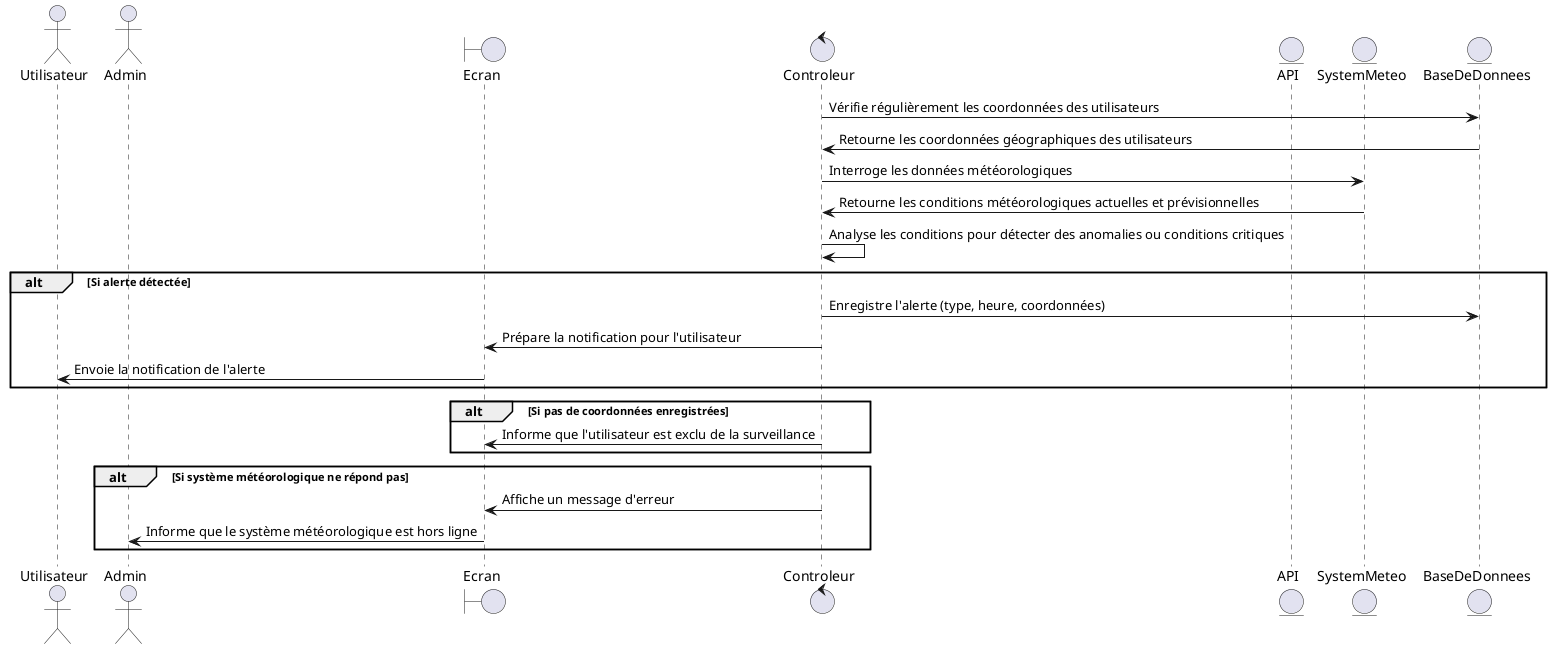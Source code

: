 @startuml
actor Utilisateur
actor Admin
boundary Ecran
control Controleur
entity API
entity SystemMeteo
entity BaseDeDonnees

Controleur -> BaseDeDonnees : Vérifie régulièrement les coordonnées des utilisateurs
BaseDeDonnees -> Controleur : Retourne les coordonnées géographiques des utilisateurs
Controleur -> SystemMeteo : Interroge les données météorologiques
SystemMeteo -> Controleur : Retourne les conditions météorologiques actuelles et prévisionnelles
Controleur -> Controleur : Analyse les conditions pour détecter des anomalies ou conditions critiques
alt Si alerte détectée
    Controleur -> BaseDeDonnees : Enregistre l'alerte (type, heure, coordonnées)
    Controleur -> Ecran : Prépare la notification pour l'utilisateur
    Ecran -> Utilisateur : Envoie la notification de l'alerte
end
alt Si pas de coordonnées enregistrées
    Controleur -> Ecran : Informe que l'utilisateur est exclu de la surveillance
end

alt Si système météorologique ne répond pas
    Controleur -> Ecran : Affiche un message d'erreur
    Ecran -> Admin : Informe que le système météorologique est hors ligne
end
@enduml
